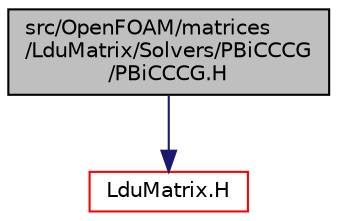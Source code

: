 digraph "src/OpenFOAM/matrices/LduMatrix/Solvers/PBiCCCG/PBiCCCG.H"
{
  bgcolor="transparent";
  edge [fontname="Helvetica",fontsize="10",labelfontname="Helvetica",labelfontsize="10"];
  node [fontname="Helvetica",fontsize="10",shape=record];
  Node1 [label="src/OpenFOAM/matrices\l/LduMatrix/Solvers/PBiCCCG\l/PBiCCCG.H",height=0.2,width=0.4,color="black", fillcolor="grey75", style="filled", fontcolor="black"];
  Node1 -> Node2 [color="midnightblue",fontsize="10",style="solid",fontname="Helvetica"];
  Node2 [label="LduMatrix.H",height=0.2,width=0.4,color="red",URL="$a08615.html"];
}
